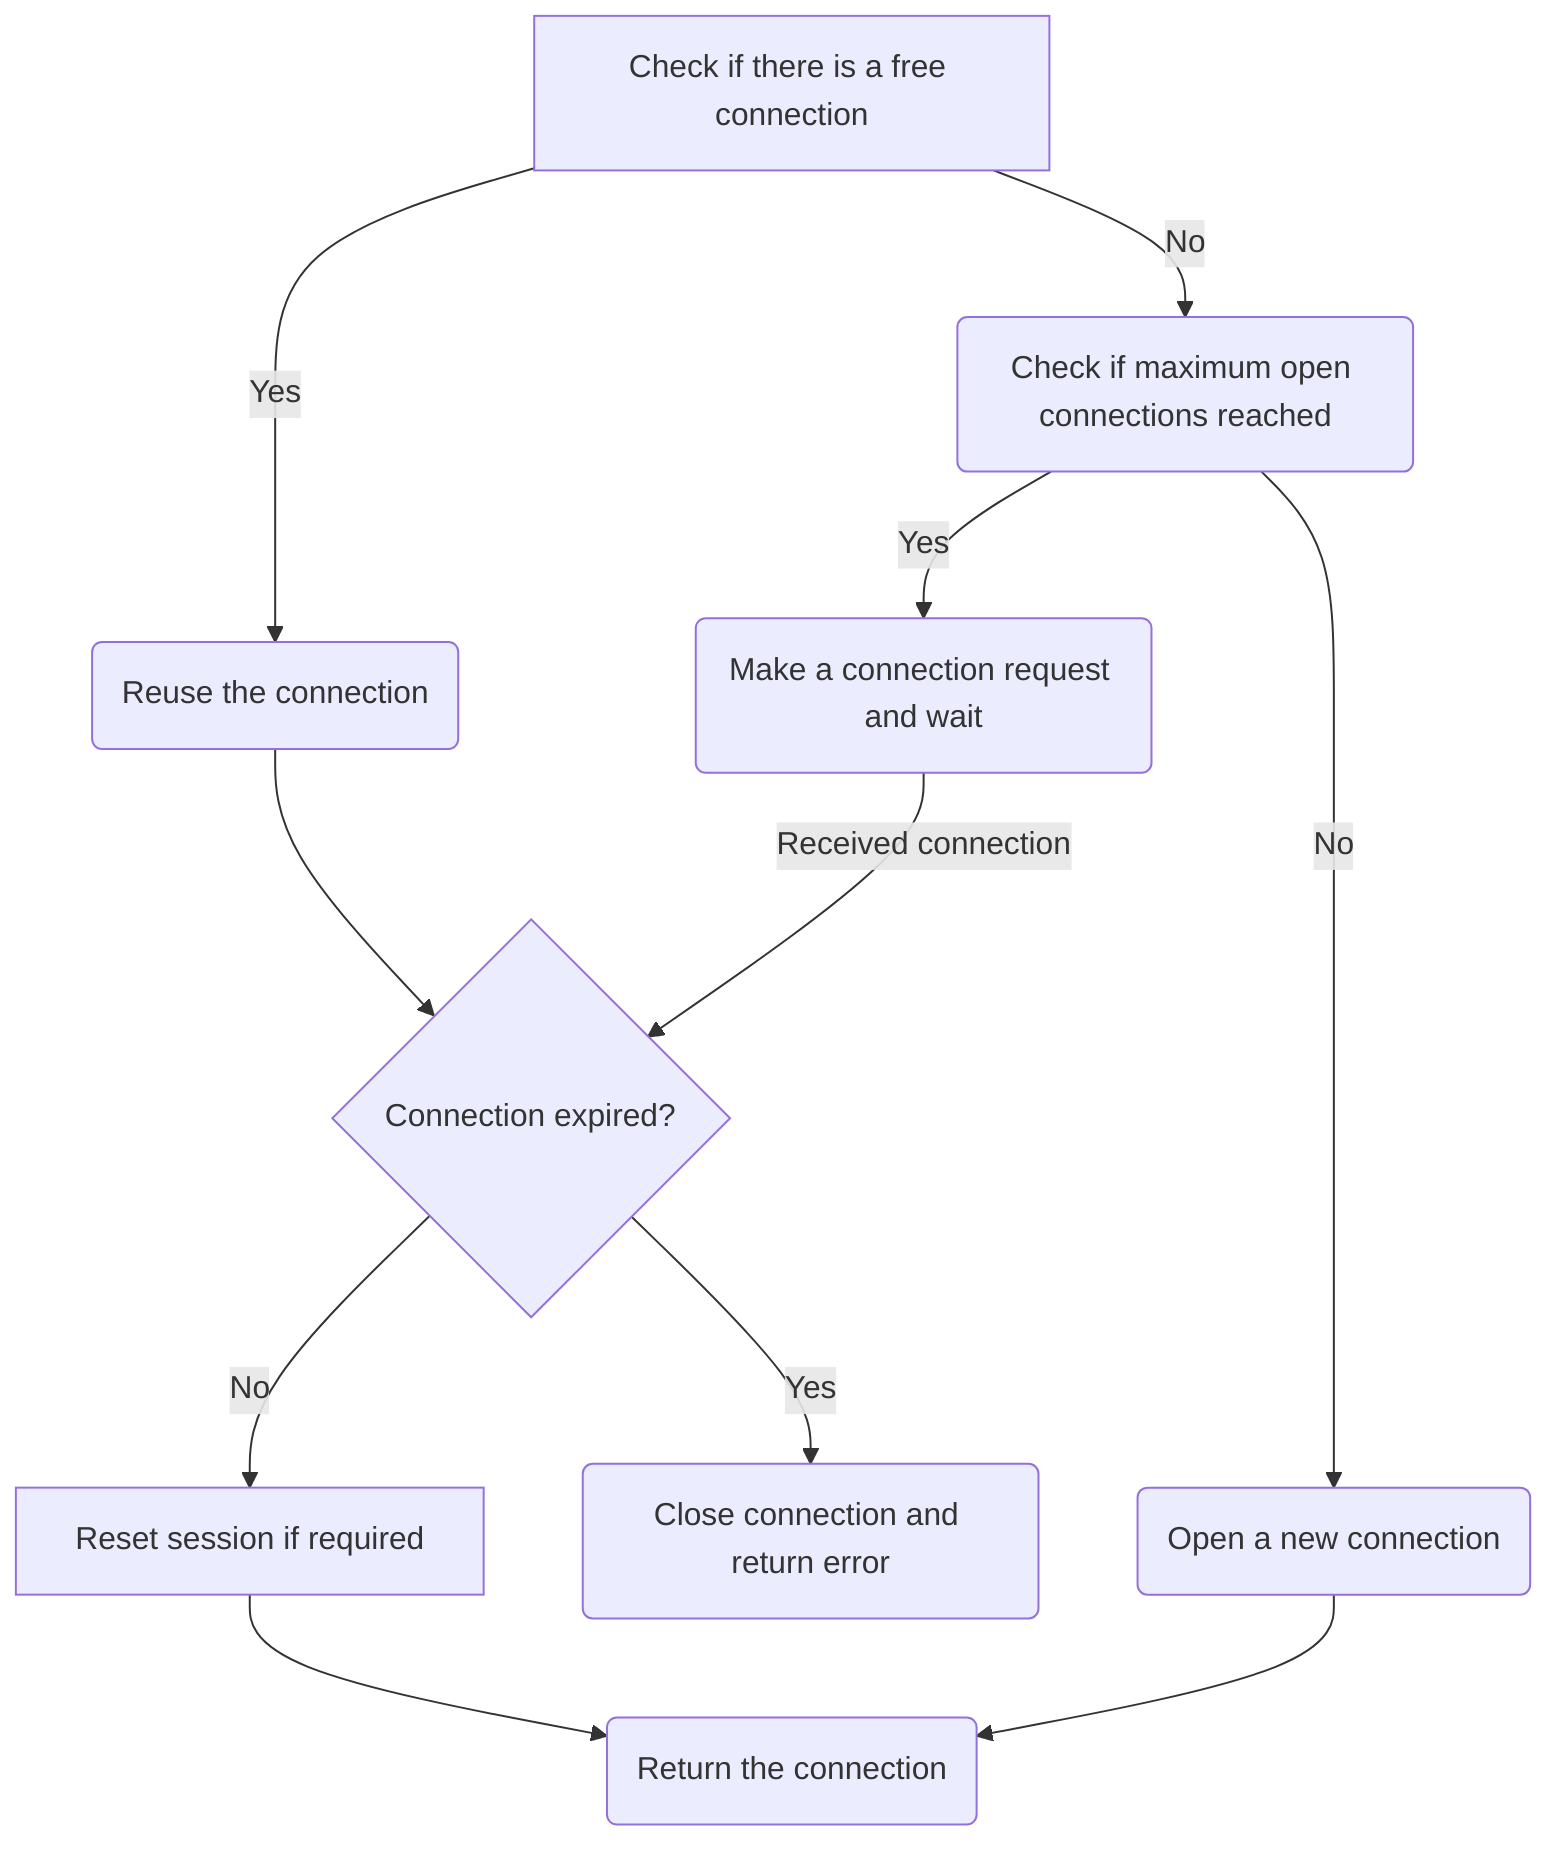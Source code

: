 graph TD;
    A[Check if there is a free connection] -->|Yes| B(Reuse the connection);
    B --> L{Connection expired?};


    A -->|No| G(Check if maximum open connections reached);
    G -->|Yes| H(Make a connection request and wait);
    G -->|No| I(Open a new connection);
    I --> N(Return the connection);
    H -->|Received connection| L{Connection expired?};
    L -- No --> M[Reset session if required];
    M --> N(Return the connection);
    L -- Yes --> O(Close connection and return error);
